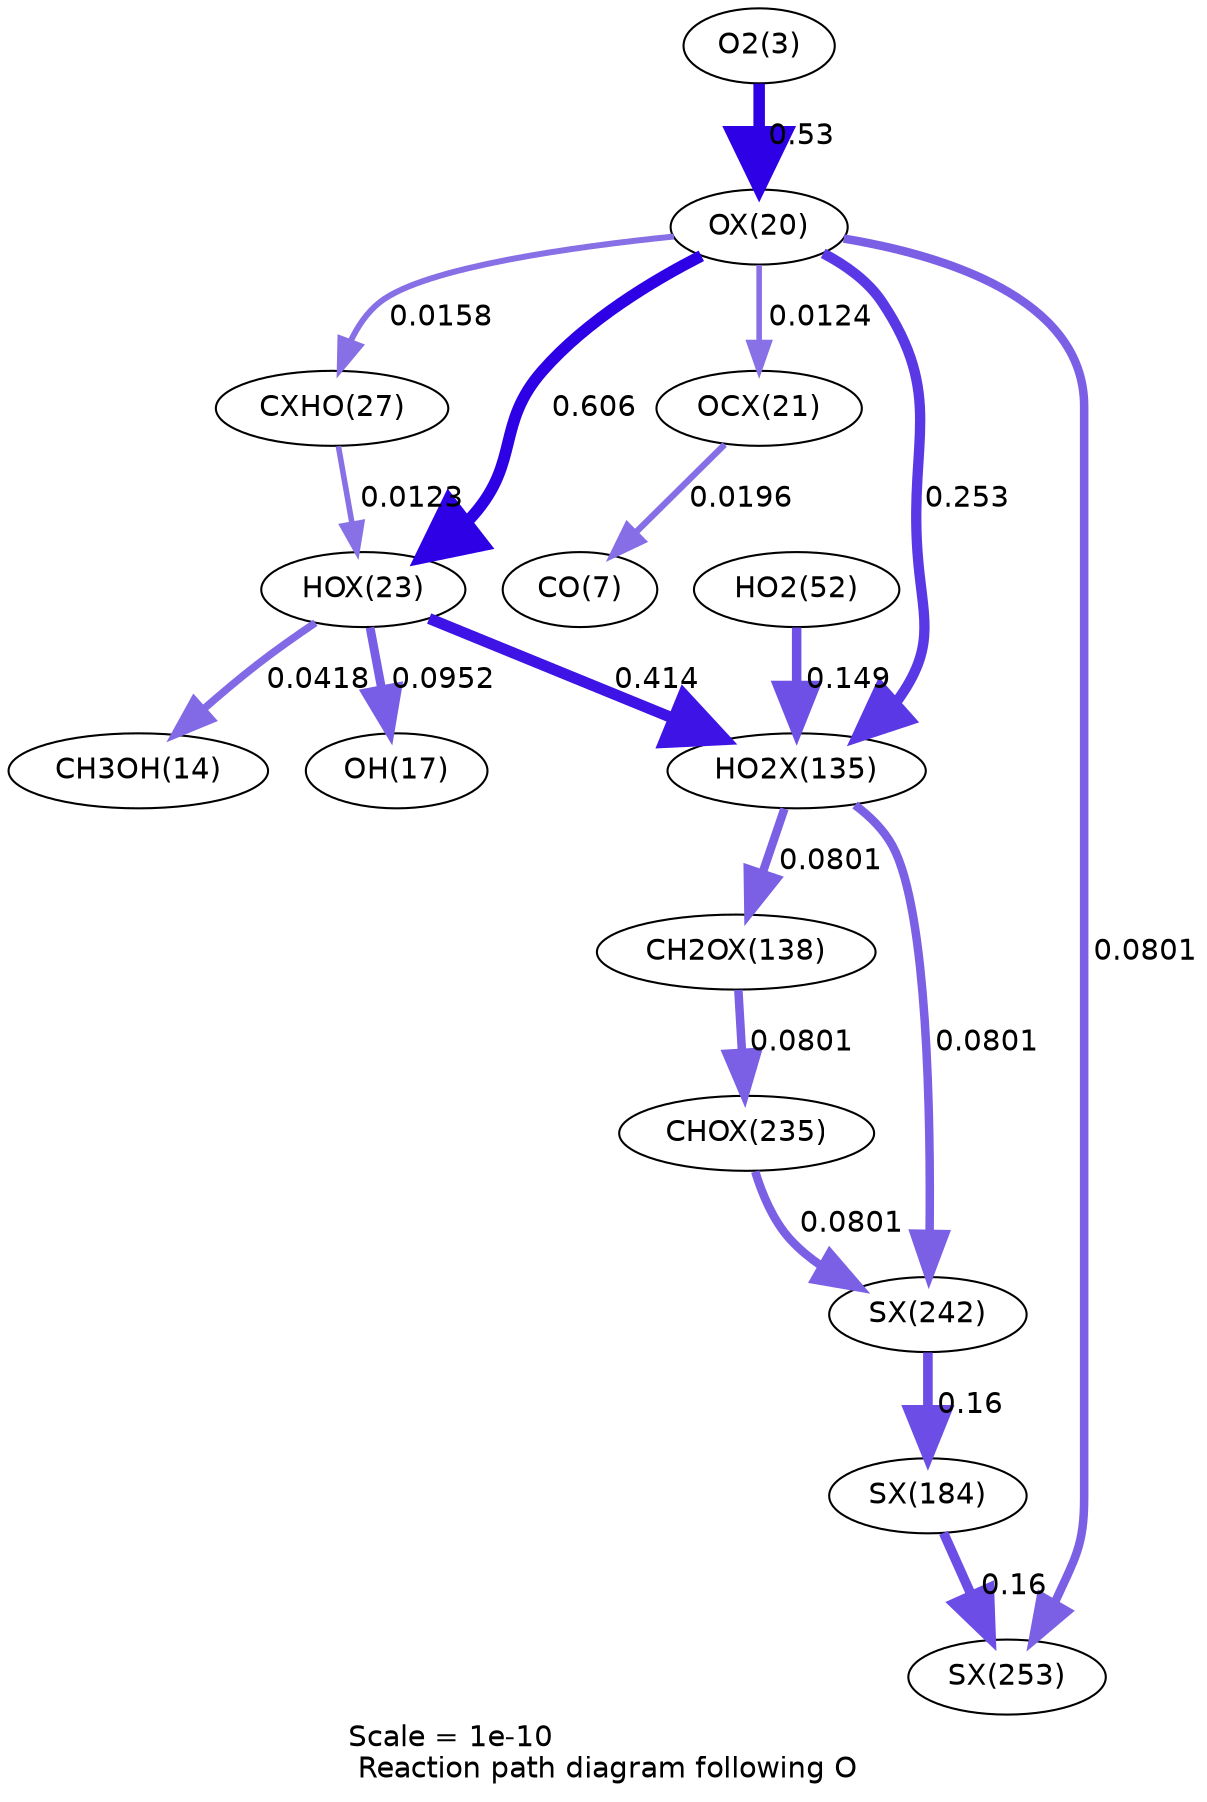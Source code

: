 digraph reaction_paths {
center=1;
s5 -> s33[fontname="Helvetica", penwidth=5.52, arrowsize=2.76, color="0.7, 1.03, 0.9"
, label=" 0.53"];
s33 -> s36[fontname="Helvetica", penwidth=5.62, arrowsize=2.81, color="0.7, 1.11, 0.9"
, label=" 0.606"];
s33 -> s40[fontname="Helvetica", penwidth=2.87, arrowsize=1.43, color="0.7, 0.516, 0.9"
, label=" 0.0158"];
s33 -> s34[fontname="Helvetica", penwidth=2.68, arrowsize=1.34, color="0.7, 0.512, 0.9"
, label=" 0.0124"];
s33 -> s53[fontname="Helvetica", penwidth=4.96, arrowsize=2.48, color="0.7, 0.753, 0.9"
, label=" 0.253"];
s33 -> s64[fontname="Helvetica", penwidth=4.09, arrowsize=2.05, color="0.7, 0.58, 0.9"
, label=" 0.0801"];
s36 -> s16[fontname="Helvetica", penwidth=3.6, arrowsize=1.8, color="0.7, 0.542, 0.9"
, label=" 0.0418"];
s36 -> s19[fontname="Helvetica", penwidth=4.22, arrowsize=2.11, color="0.7, 0.595, 0.9"
, label=" 0.0952"];
s40 -> s36[fontname="Helvetica", penwidth=2.68, arrowsize=1.34, color="0.7, 0.512, 0.9"
, label=" 0.0123"];
s36 -> s53[fontname="Helvetica", penwidth=5.33, arrowsize=2.67, color="0.7, 0.914, 0.9"
, label=" 0.414"];
s34 -> s9[fontname="Helvetica", penwidth=3.03, arrowsize=1.51, color="0.7, 0.52, 0.9"
, label=" 0.0196"];
s53 -> s54[fontname="Helvetica", penwidth=4.09, arrowsize=2.05, color="0.7, 0.58, 0.9"
, label=" 0.0801"];
s53 -> s63[fontname="Helvetica", penwidth=4.09, arrowsize=2.05, color="0.7, 0.58, 0.9"
, label=" 0.0801"];
s21 -> s53[fontname="Helvetica", penwidth=4.56, arrowsize=2.28, color="0.7, 0.649, 0.9"
, label=" 0.149"];
s54 -> s62[fontname="Helvetica", penwidth=4.09, arrowsize=2.05, color="0.7, 0.58, 0.9"
, label=" 0.0801"];
s62 -> s63[fontname="Helvetica", penwidth=4.09, arrowsize=2.05, color="0.7, 0.58, 0.9"
, label=" 0.0801"];
s63 -> s58[fontname="Helvetica", penwidth=4.62, arrowsize=2.31, color="0.7, 0.66, 0.9"
, label=" 0.16"];
s58 -> s64[fontname="Helvetica", penwidth=4.62, arrowsize=2.31, color="0.7, 0.66, 0.9"
, label=" 0.16"];
s5 [ fontname="Helvetica", label="O2(3)"];
s9 [ fontname="Helvetica", label="CO(7)"];
s16 [ fontname="Helvetica", label="CH3OH(14)"];
s19 [ fontname="Helvetica", label="OH(17)"];
s21 [ fontname="Helvetica", label="HO2(52)"];
s33 [ fontname="Helvetica", label="OX(20)"];
s34 [ fontname="Helvetica", label="OCX(21)"];
s36 [ fontname="Helvetica", label="HOX(23)"];
s40 [ fontname="Helvetica", label="CXHO(27)"];
s53 [ fontname="Helvetica", label="HO2X(135)"];
s54 [ fontname="Helvetica", label="CH2OX(138)"];
s58 [ fontname="Helvetica", label="SX(184)"];
s62 [ fontname="Helvetica", label="CHOX(235)"];
s63 [ fontname="Helvetica", label="SX(242)"];
s64 [ fontname="Helvetica", label="SX(253)"];
 label = "Scale = 1e-10\l Reaction path diagram following O";
 fontname = "Helvetica";
}
